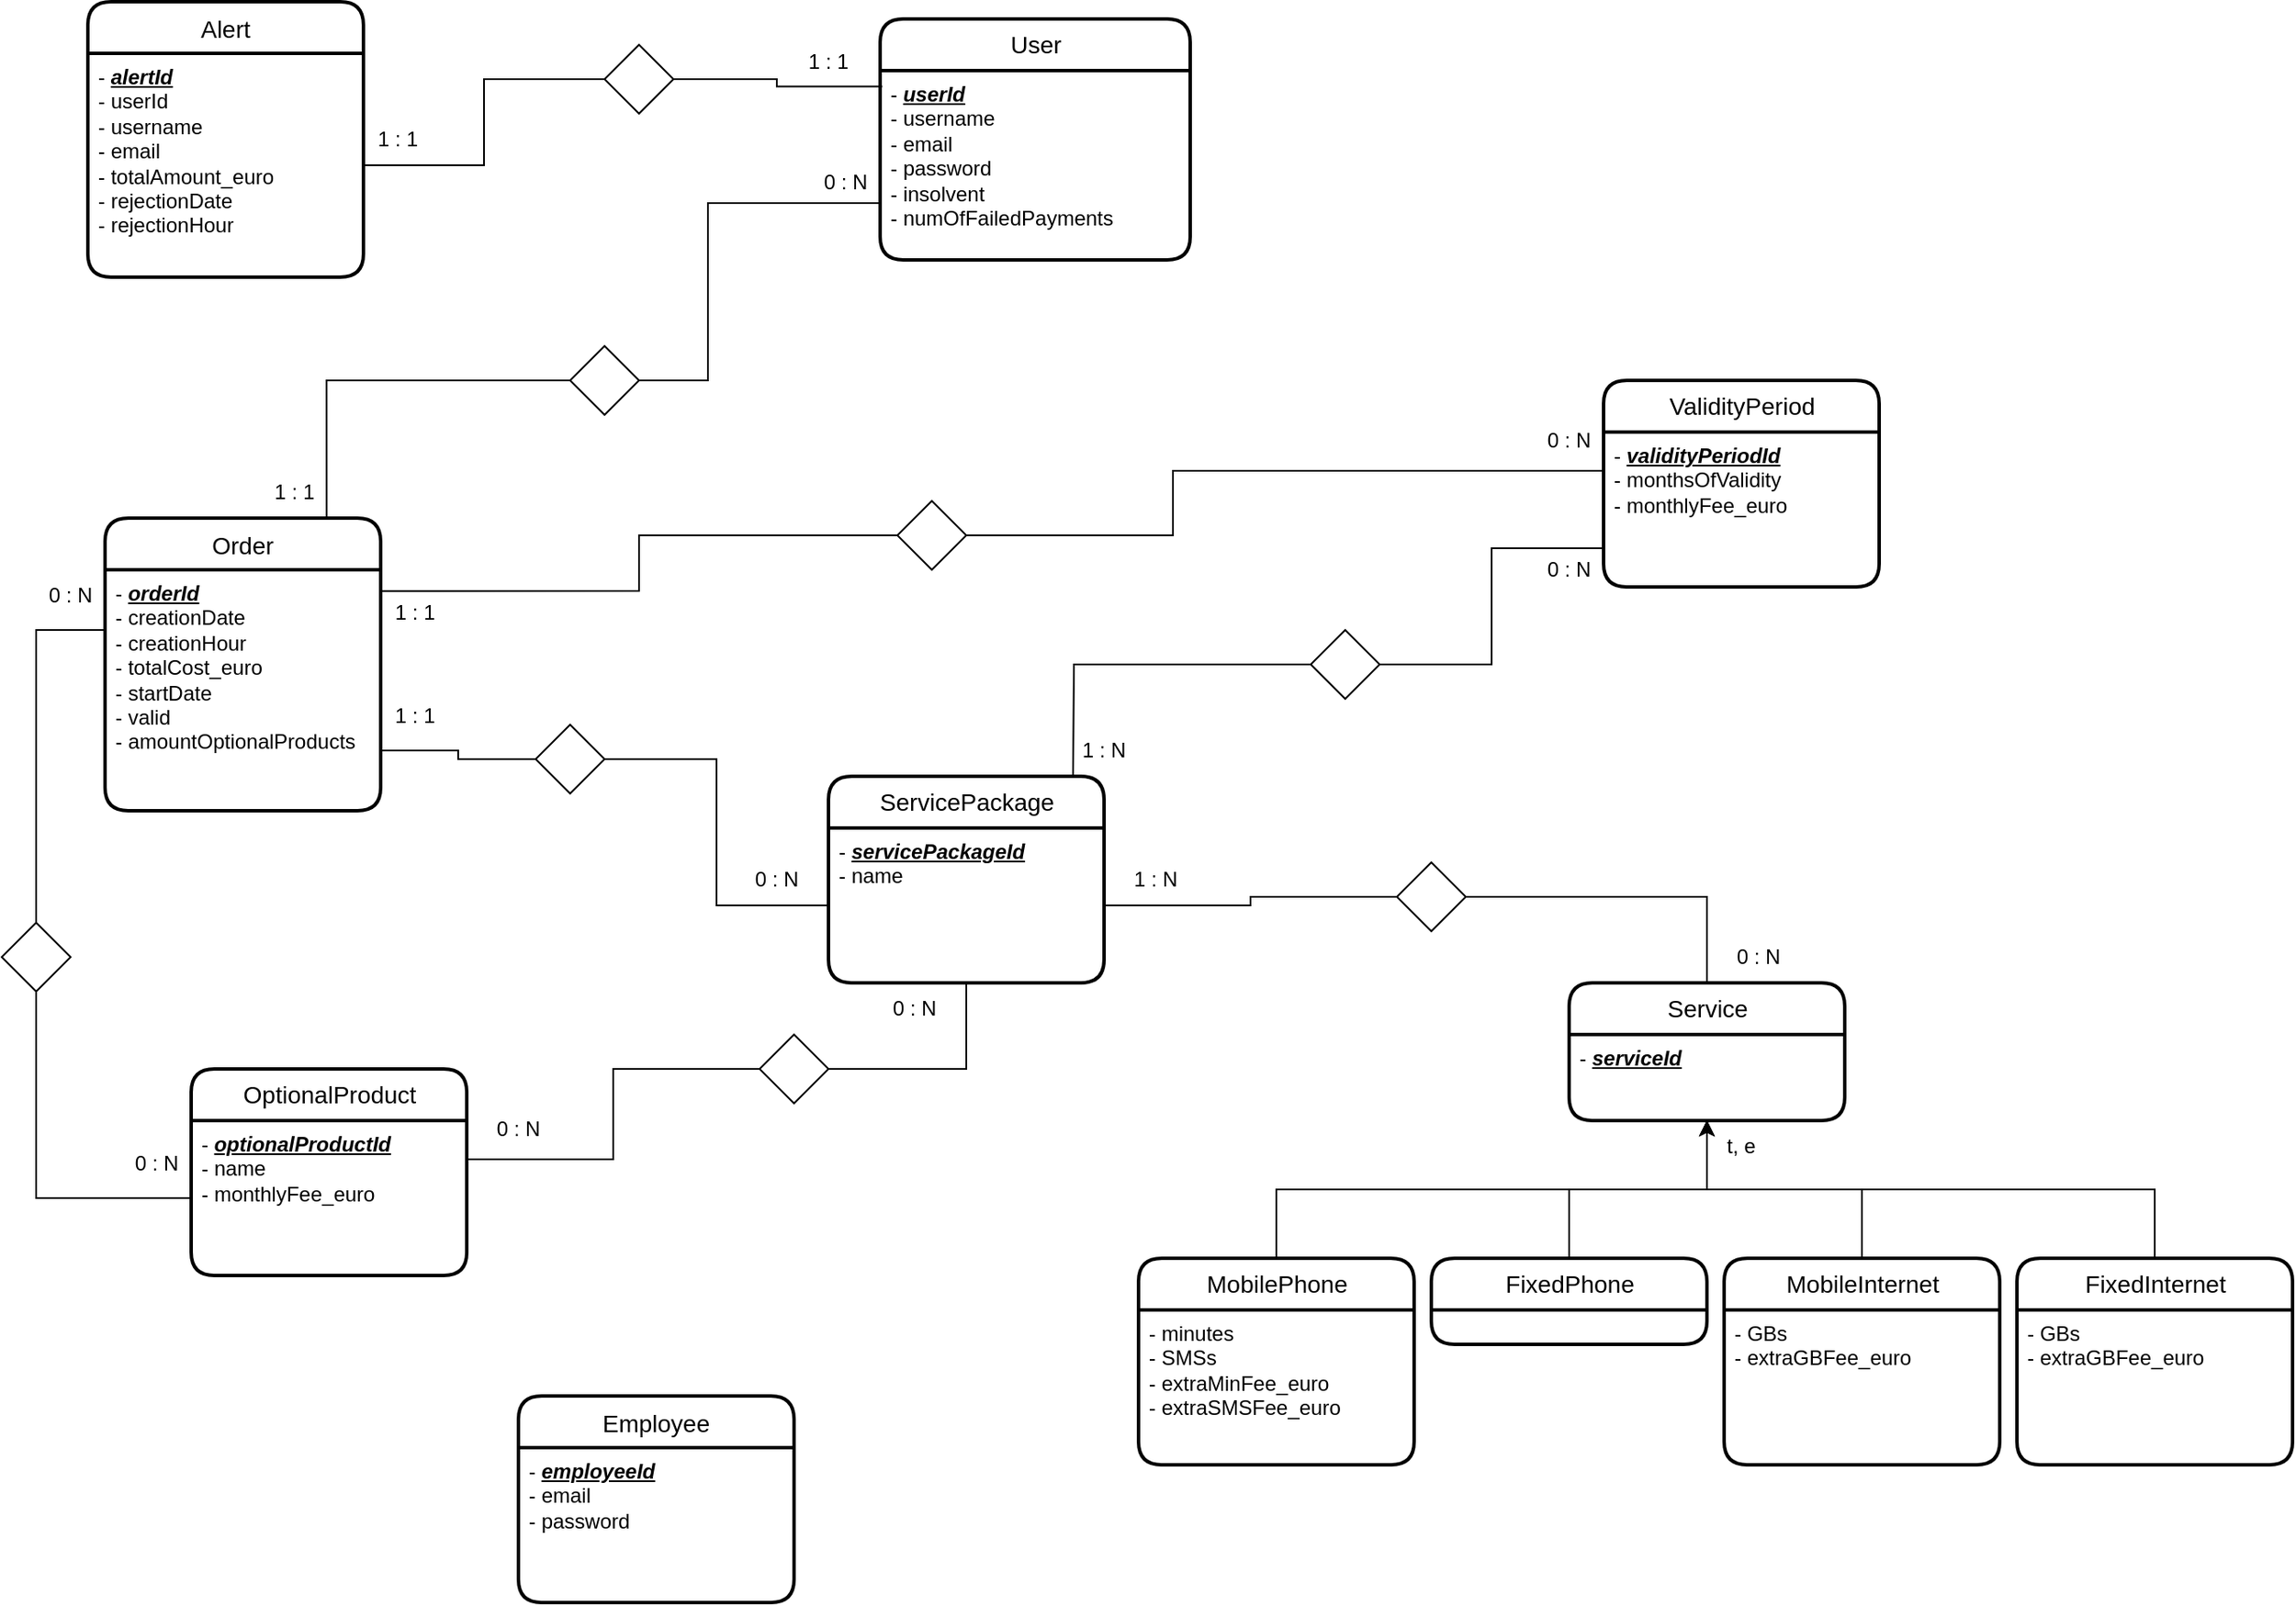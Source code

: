 <mxfile version="15.7.3" type="device"><diagram id="1JHp6Zmeb3YVJ_ecSYcz" name="Page-1"><mxGraphModel dx="1221" dy="764" grid="1" gridSize="10" guides="1" tooltips="1" connect="1" arrows="1" fold="1" page="1" pageScale="1" pageWidth="827" pageHeight="1169" math="0" shadow="0"><root><mxCell id="0"/><mxCell id="1" parent="0"/><mxCell id="rx8PeYi6CMvU8-Lor4Yh-1" value="User" style="swimlane;childLayout=stackLayout;horizontal=1;startSize=30;horizontalStack=0;rounded=1;fontSize=14;fontStyle=0;strokeWidth=2;resizeParent=0;resizeLast=1;shadow=0;dashed=0;align=center;html=1;" parent="1" vertex="1"><mxGeometry x="1060" y="100" width="180" height="140" as="geometry"/></mxCell><mxCell id="rx8PeYi6CMvU8-Lor4Yh-2" value="- &lt;b&gt;&lt;i&gt;&lt;u&gt;userId&lt;/u&gt;&lt;/i&gt;&lt;/b&gt;&lt;br&gt;- username&lt;br&gt;- email&lt;br&gt;- password&lt;br&gt;- insolvent&lt;br&gt;- numOfFailedPayments" style="align=left;strokeColor=none;fillColor=none;spacingLeft=4;fontSize=12;verticalAlign=top;resizable=0;rotatable=0;part=1;html=1;" parent="rx8PeYi6CMvU8-Lor4Yh-1" vertex="1"><mxGeometry y="30" width="180" height="110" as="geometry"/></mxCell><mxCell id="rx8PeYi6CMvU8-Lor4Yh-3" value="ServicePackage" style="swimlane;childLayout=stackLayout;horizontal=1;startSize=30;horizontalStack=0;rounded=1;fontSize=14;fontStyle=0;strokeWidth=2;resizeParent=0;resizeLast=1;shadow=0;dashed=0;align=center;html=1;" parent="1" vertex="1"><mxGeometry x="1030" y="540" width="160" height="120" as="geometry"/></mxCell><mxCell id="rx8PeYi6CMvU8-Lor4Yh-4" value="- &lt;b&gt;&lt;i&gt;&lt;u&gt;servicePackageId&lt;/u&gt;&lt;/i&gt;&lt;/b&gt;&lt;br&gt;- name" style="align=left;strokeColor=none;fillColor=none;spacingLeft=4;fontSize=12;verticalAlign=top;resizable=0;rotatable=0;part=1;html=1;" parent="rx8PeYi6CMvU8-Lor4Yh-3" vertex="1"><mxGeometry y="30" width="160" height="90" as="geometry"/></mxCell><mxCell id="rx8PeYi6CMvU8-Lor4Yh-5" style="edgeStyle=orthogonalEdgeStyle;rounded=0;orthogonalLoop=1;jettySize=auto;html=1;exitX=0.5;exitY=0;exitDx=0;exitDy=0;entryX=0.5;entryY=1;entryDx=0;entryDy=0;" parent="1" source="rx8PeYi6CMvU8-Lor4Yh-6" target="rx8PeYi6CMvU8-Lor4Yh-23" edge="1"><mxGeometry relative="1" as="geometry"><mxPoint x="1540" y="750" as="targetPoint"/></mxGeometry></mxCell><mxCell id="rx8PeYi6CMvU8-Lor4Yh-6" value="MobilePhone" style="swimlane;childLayout=stackLayout;horizontal=1;startSize=30;horizontalStack=0;rounded=1;fontSize=14;fontStyle=0;strokeWidth=2;resizeParent=0;resizeLast=1;shadow=0;dashed=0;align=center;html=1;" parent="1" vertex="1"><mxGeometry x="1210" y="820" width="160" height="120" as="geometry"/></mxCell><mxCell id="rx8PeYi6CMvU8-Lor4Yh-7" value="- minutes&lt;br&gt;- SMSs&lt;br&gt;- extraMinFee_euro&lt;br&gt;- extraSMSFee_euro" style="align=left;strokeColor=none;fillColor=none;spacingLeft=4;fontSize=12;verticalAlign=top;resizable=0;rotatable=0;part=1;html=1;" parent="rx8PeYi6CMvU8-Lor4Yh-6" vertex="1"><mxGeometry y="30" width="160" height="90" as="geometry"/></mxCell><mxCell id="rx8PeYi6CMvU8-Lor4Yh-8" style="edgeStyle=orthogonalEdgeStyle;rounded=0;orthogonalLoop=1;jettySize=auto;html=1;exitX=0.5;exitY=0;exitDx=0;exitDy=0;entryX=0.5;entryY=1;entryDx=0;entryDy=0;" parent="1" source="rx8PeYi6CMvU8-Lor4Yh-9" target="rx8PeYi6CMvU8-Lor4Yh-23" edge="1"><mxGeometry relative="1" as="geometry"><mxPoint x="1540" y="750" as="targetPoint"/></mxGeometry></mxCell><mxCell id="rx8PeYi6CMvU8-Lor4Yh-9" value="MobileInternet" style="swimlane;childLayout=stackLayout;horizontal=1;startSize=30;horizontalStack=0;rounded=1;fontSize=14;fontStyle=0;strokeWidth=2;resizeParent=0;resizeLast=1;shadow=0;dashed=0;align=center;html=1;" parent="1" vertex="1"><mxGeometry x="1550" y="820" width="160" height="120" as="geometry"/></mxCell><mxCell id="rx8PeYi6CMvU8-Lor4Yh-10" value="- GBs&lt;br&gt;- extraGBFee_euro" style="align=left;strokeColor=none;fillColor=none;spacingLeft=4;fontSize=12;verticalAlign=top;resizable=0;rotatable=0;part=1;html=1;" parent="rx8PeYi6CMvU8-Lor4Yh-9" vertex="1"><mxGeometry y="30" width="160" height="90" as="geometry"/></mxCell><mxCell id="rx8PeYi6CMvU8-Lor4Yh-11" style="edgeStyle=orthogonalEdgeStyle;rounded=0;orthogonalLoop=1;jettySize=auto;html=1;exitX=0.5;exitY=0;exitDx=0;exitDy=0;entryX=0.5;entryY=1;entryDx=0;entryDy=0;" parent="1" source="rx8PeYi6CMvU8-Lor4Yh-12" target="rx8PeYi6CMvU8-Lor4Yh-23" edge="1"><mxGeometry relative="1" as="geometry"><mxPoint x="1540" y="750" as="targetPoint"/></mxGeometry></mxCell><mxCell id="rx8PeYi6CMvU8-Lor4Yh-12" value="FixedInternet" style="swimlane;childLayout=stackLayout;horizontal=1;startSize=30;horizontalStack=0;rounded=1;fontSize=14;fontStyle=0;strokeWidth=2;resizeParent=0;resizeLast=1;shadow=0;dashed=0;align=center;html=1;" parent="1" vertex="1"><mxGeometry x="1720" y="820" width="160" height="120" as="geometry"/></mxCell><mxCell id="rx8PeYi6CMvU8-Lor4Yh-13" value="- GBs&#10;- extraGBFee_euro" style="align=left;strokeColor=none;fillColor=none;spacingLeft=4;fontSize=12;verticalAlign=top;resizable=0;rotatable=0;part=1;" parent="rx8PeYi6CMvU8-Lor4Yh-12" vertex="1"><mxGeometry y="30" width="160" height="90" as="geometry"/></mxCell><mxCell id="rx8PeYi6CMvU8-Lor4Yh-14" style="edgeStyle=orthogonalEdgeStyle;rounded=0;orthogonalLoop=1;jettySize=auto;html=1;exitX=0.5;exitY=0;exitDx=0;exitDy=0;entryX=0.5;entryY=1;entryDx=0;entryDy=0;" parent="1" source="rx8PeYi6CMvU8-Lor4Yh-15" target="rx8PeYi6CMvU8-Lor4Yh-23" edge="1"><mxGeometry relative="1" as="geometry"><mxPoint x="1540" y="750" as="targetPoint"/></mxGeometry></mxCell><mxCell id="rx8PeYi6CMvU8-Lor4Yh-15" value="FixedPhone" style="swimlane;childLayout=stackLayout;horizontal=1;startSize=30;horizontalStack=0;rounded=1;fontSize=14;fontStyle=0;strokeWidth=2;resizeParent=0;resizeLast=1;shadow=0;dashed=0;align=center;html=1;" parent="1" vertex="1"><mxGeometry x="1380" y="820" width="160" height="50" as="geometry"/></mxCell><mxCell id="rx8PeYi6CMvU8-Lor4Yh-16" value="OptionalProduct" style="swimlane;childLayout=stackLayout;horizontal=1;startSize=30;horizontalStack=0;rounded=1;fontSize=14;fontStyle=0;strokeWidth=2;resizeParent=0;resizeLast=1;shadow=0;dashed=0;align=center;html=1;" parent="1" vertex="1"><mxGeometry x="660" y="710" width="160" height="120" as="geometry"/></mxCell><mxCell id="rx8PeYi6CMvU8-Lor4Yh-17" value="- &lt;b&gt;&lt;i&gt;&lt;u&gt;optionalProductId&lt;/u&gt;&lt;/i&gt;&lt;/b&gt;&lt;br&gt;- name&lt;br&gt;- monthlyFee_euro" style="align=left;strokeColor=none;fillColor=none;spacingLeft=4;fontSize=12;verticalAlign=top;resizable=0;rotatable=0;part=1;html=1;" parent="rx8PeYi6CMvU8-Lor4Yh-16" vertex="1"><mxGeometry y="30" width="160" height="90" as="geometry"/></mxCell><mxCell id="rx8PeYi6CMvU8-Lor4Yh-18" value="Order" style="swimlane;childLayout=stackLayout;horizontal=1;startSize=30;horizontalStack=0;rounded=1;fontSize=14;fontStyle=0;strokeWidth=2;resizeParent=0;resizeLast=1;shadow=0;dashed=0;align=center;" parent="1" vertex="1"><mxGeometry x="610" y="390" width="160" height="170" as="geometry"/></mxCell><mxCell id="rx8PeYi6CMvU8-Lor4Yh-19" value="- &lt;u&gt;&lt;b&gt;&lt;i&gt;orderId&lt;/i&gt;&lt;/b&gt;&lt;/u&gt;&lt;br&gt;- creationDate&lt;br&gt;- creationHour&lt;br&gt;- totalCost_euro&lt;br&gt;- startDate&lt;br&gt;- valid&lt;br&gt;- amountOptionalProducts" style="align=left;strokeColor=none;fillColor=none;spacingLeft=4;fontSize=12;verticalAlign=top;resizable=0;rotatable=0;part=1;fontStyle=0;html=1;" parent="rx8PeYi6CMvU8-Lor4Yh-18" vertex="1"><mxGeometry y="30" width="160" height="140" as="geometry"/></mxCell><mxCell id="rx8PeYi6CMvU8-Lor4Yh-20" value="Alert" style="swimlane;childLayout=stackLayout;horizontal=1;startSize=30;horizontalStack=0;rounded=1;fontSize=14;fontStyle=0;strokeWidth=2;resizeParent=0;resizeLast=1;shadow=0;dashed=0;align=center;" parent="1" vertex="1"><mxGeometry x="600" y="90" width="160" height="160" as="geometry"/></mxCell><mxCell id="rx8PeYi6CMvU8-Lor4Yh-21" value="- &lt;b&gt;&lt;i&gt;&lt;u&gt;alertId&lt;br&gt;&lt;/u&gt;&lt;/i&gt;&lt;/b&gt;- userId&lt;br&gt;- username&lt;br&gt;- email&lt;br&gt;- totalAmount_euro&lt;br&gt;- rejectionDate&lt;br&gt;- rejectionHour" style="align=left;strokeColor=none;fillColor=none;spacingLeft=4;fontSize=12;verticalAlign=top;resizable=0;rotatable=0;part=1;html=1;" parent="rx8PeYi6CMvU8-Lor4Yh-20" vertex="1"><mxGeometry y="30" width="160" height="130" as="geometry"/></mxCell><mxCell id="rx8PeYi6CMvU8-Lor4Yh-22" value="Service" style="swimlane;childLayout=stackLayout;horizontal=1;startSize=30;horizontalStack=0;rounded=1;fontSize=14;fontStyle=0;strokeWidth=2;resizeParent=0;resizeLast=1;shadow=0;dashed=0;align=center;html=1;" parent="1" vertex="1"><mxGeometry x="1460" y="660" width="160" height="80" as="geometry"/></mxCell><mxCell id="rx8PeYi6CMvU8-Lor4Yh-23" value="- &lt;b&gt;&lt;i&gt;&lt;u&gt;serviceId&lt;/u&gt;&lt;/i&gt;&lt;/b&gt;" style="align=left;strokeColor=none;fillColor=none;spacingLeft=4;fontSize=12;verticalAlign=top;resizable=0;rotatable=0;part=1;html=1;" parent="rx8PeYi6CMvU8-Lor4Yh-22" vertex="1"><mxGeometry y="30" width="160" height="50" as="geometry"/></mxCell><mxCell id="rx8PeYi6CMvU8-Lor4Yh-24" style="edgeStyle=orthogonalEdgeStyle;rounded=0;orthogonalLoop=1;jettySize=auto;html=1;exitX=1;exitY=0.5;exitDx=0;exitDy=0;entryX=0;entryY=0.5;entryDx=0;entryDy=0;endArrow=none;endFill=0;" parent="1" source="rx8PeYi6CMvU8-Lor4Yh-25" target="rx8PeYi6CMvU8-Lor4Yh-4" edge="1"><mxGeometry relative="1" as="geometry"/></mxCell><mxCell id="rx8PeYi6CMvU8-Lor4Yh-25" value="" style="shape=rhombus;perimeter=rhombusPerimeter;whiteSpace=wrap;html=1;align=center;" parent="1" vertex="1"><mxGeometry x="860" y="510" width="40" height="40" as="geometry"/></mxCell><mxCell id="rx8PeYi6CMvU8-Lor4Yh-27" style="edgeStyle=orthogonalEdgeStyle;rounded=0;orthogonalLoop=1;jettySize=auto;html=1;exitX=1;exitY=0.5;exitDx=0;exitDy=0;entryX=0;entryY=0.86;entryDx=0;entryDy=0;endArrow=none;endFill=0;entryPerimeter=0;" parent="1" source="rx8PeYi6CMvU8-Lor4Yh-28" target="rx8PeYi6CMvU8-Lor4Yh-2" edge="1"><mxGeometry relative="1" as="geometry"><Array as="points"><mxPoint x="960" y="310"/><mxPoint x="960" y="207"/></Array></mxGeometry></mxCell><mxCell id="4NemkrpqEAKJk05Ny1fC-1" style="edgeStyle=orthogonalEdgeStyle;rounded=0;orthogonalLoop=1;jettySize=auto;html=1;exitX=0;exitY=0.5;exitDx=0;exitDy=0;entryX=0.804;entryY=0.001;entryDx=0;entryDy=0;entryPerimeter=0;endArrow=none;endFill=0;" parent="1" source="rx8PeYi6CMvU8-Lor4Yh-28" target="rx8PeYi6CMvU8-Lor4Yh-18" edge="1"><mxGeometry relative="1" as="geometry"><mxPoint x="840.0" y="410.286" as="targetPoint"/></mxGeometry></mxCell><mxCell id="rx8PeYi6CMvU8-Lor4Yh-28" value="" style="shape=rhombus;perimeter=rhombusPerimeter;whiteSpace=wrap;html=1;align=center;" parent="1" vertex="1"><mxGeometry x="880" y="290" width="40" height="40" as="geometry"/></mxCell><mxCell id="rx8PeYi6CMvU8-Lor4Yh-29" style="edgeStyle=orthogonalEdgeStyle;rounded=0;orthogonalLoop=1;jettySize=auto;html=1;exitX=1;exitY=0.75;exitDx=0;exitDy=0;entryX=0;entryY=0.5;entryDx=0;entryDy=0;endArrow=none;endFill=0;" parent="1" source="rx8PeYi6CMvU8-Lor4Yh-19" target="rx8PeYi6CMvU8-Lor4Yh-25" edge="1"><mxGeometry relative="1" as="geometry"/></mxCell><mxCell id="rx8PeYi6CMvU8-Lor4Yh-31" style="edgeStyle=orthogonalEdgeStyle;rounded=0;orthogonalLoop=1;jettySize=auto;html=1;exitX=0;exitY=0.5;exitDx=0;exitDy=0;entryX=1;entryY=0.5;entryDx=0;entryDy=0;endArrow=none;endFill=0;" parent="1" source="rx8PeYi6CMvU8-Lor4Yh-32" target="rx8PeYi6CMvU8-Lor4Yh-21" edge="1"><mxGeometry relative="1" as="geometry"/></mxCell><mxCell id="4NemkrpqEAKJk05Ny1fC-8" style="edgeStyle=orthogonalEdgeStyle;rounded=0;orthogonalLoop=1;jettySize=auto;html=1;exitX=1;exitY=0.5;exitDx=0;exitDy=0;entryX=0.007;entryY=0.084;entryDx=0;entryDy=0;entryPerimeter=0;endArrow=none;endFill=0;" parent="1" source="rx8PeYi6CMvU8-Lor4Yh-32" target="rx8PeYi6CMvU8-Lor4Yh-2" edge="1"><mxGeometry relative="1" as="geometry"/></mxCell><mxCell id="rx8PeYi6CMvU8-Lor4Yh-32" value="" style="shape=rhombus;perimeter=rhombusPerimeter;whiteSpace=wrap;html=1;align=center;" parent="1" vertex="1"><mxGeometry x="900" y="115" width="40" height="40" as="geometry"/></mxCell><mxCell id="rx8PeYi6CMvU8-Lor4Yh-33" style="edgeStyle=orthogonalEdgeStyle;rounded=0;orthogonalLoop=1;jettySize=auto;html=1;exitX=1;exitY=0.5;exitDx=0;exitDy=0;entryX=0.5;entryY=0;entryDx=0;entryDy=0;endArrow=none;endFill=0;" parent="1" source="rx8PeYi6CMvU8-Lor4Yh-34" target="rx8PeYi6CMvU8-Lor4Yh-22" edge="1"><mxGeometry relative="1" as="geometry"/></mxCell><mxCell id="rx8PeYi6CMvU8-Lor4Yh-34" value="" style="shape=rhombus;perimeter=rhombusPerimeter;whiteSpace=wrap;html=1;align=center;" parent="1" vertex="1"><mxGeometry x="1360" y="590" width="40" height="40" as="geometry"/></mxCell><mxCell id="rx8PeYi6CMvU8-Lor4Yh-35" style="edgeStyle=orthogonalEdgeStyle;rounded=0;orthogonalLoop=1;jettySize=auto;html=1;exitX=1;exitY=0.5;exitDx=0;exitDy=0;entryX=0;entryY=0.5;entryDx=0;entryDy=0;endArrow=none;endFill=0;" parent="1" source="rx8PeYi6CMvU8-Lor4Yh-4" target="rx8PeYi6CMvU8-Lor4Yh-34" edge="1"><mxGeometry relative="1" as="geometry"/></mxCell><mxCell id="rx8PeYi6CMvU8-Lor4Yh-36" style="edgeStyle=orthogonalEdgeStyle;rounded=0;orthogonalLoop=1;jettySize=auto;html=1;exitX=0;exitY=0.5;exitDx=0;exitDy=0;entryX=1;entryY=0.25;entryDx=0;entryDy=0;endArrow=none;endFill=0;" parent="1" source="rx8PeYi6CMvU8-Lor4Yh-37" target="rx8PeYi6CMvU8-Lor4Yh-17" edge="1"><mxGeometry relative="1" as="geometry"/></mxCell><mxCell id="rx8PeYi6CMvU8-Lor4Yh-37" value="" style="shape=rhombus;perimeter=rhombusPerimeter;whiteSpace=wrap;html=1;align=center;" parent="1" vertex="1"><mxGeometry x="990" y="690" width="40" height="40" as="geometry"/></mxCell><mxCell id="rx8PeYi6CMvU8-Lor4Yh-38" style="edgeStyle=orthogonalEdgeStyle;rounded=0;orthogonalLoop=1;jettySize=auto;html=1;exitX=0.5;exitY=1;exitDx=0;exitDy=0;entryX=1;entryY=0.5;entryDx=0;entryDy=0;endArrow=none;endFill=0;" parent="1" source="rx8PeYi6CMvU8-Lor4Yh-4" target="rx8PeYi6CMvU8-Lor4Yh-37" edge="1"><mxGeometry relative="1" as="geometry"/></mxCell><mxCell id="rx8PeYi6CMvU8-Lor4Yh-39" value="1 : N" style="text;html=1;strokeColor=none;fillColor=none;align=center;verticalAlign=middle;whiteSpace=wrap;rounded=0;" parent="1" vertex="1"><mxGeometry x="1190" y="585" width="60" height="30" as="geometry"/></mxCell><mxCell id="rx8PeYi6CMvU8-Lor4Yh-40" value="0 : N" style="text;html=1;strokeColor=none;fillColor=none;align=center;verticalAlign=middle;whiteSpace=wrap;rounded=0;" parent="1" vertex="1"><mxGeometry x="1540" y="630" width="60" height="30" as="geometry"/></mxCell><mxCell id="rx8PeYi6CMvU8-Lor4Yh-41" value="0&amp;nbsp;: N" style="text;html=1;strokeColor=none;fillColor=none;align=center;verticalAlign=middle;whiteSpace=wrap;rounded=0;" parent="1" vertex="1"><mxGeometry x="1050" y="660" width="60" height="30" as="geometry"/></mxCell><mxCell id="rx8PeYi6CMvU8-Lor4Yh-42" value="0 : N" style="text;html=1;strokeColor=none;fillColor=none;align=center;verticalAlign=middle;whiteSpace=wrap;rounded=0;" parent="1" vertex="1"><mxGeometry x="820" y="730" width="60" height="30" as="geometry"/></mxCell><mxCell id="rx8PeYi6CMvU8-Lor4Yh-43" value="0 : N" style="text;html=1;strokeColor=none;fillColor=none;align=center;verticalAlign=middle;whiteSpace=wrap;rounded=0;" parent="1" vertex="1"><mxGeometry x="970" y="585" width="60" height="30" as="geometry"/></mxCell><mxCell id="rx8PeYi6CMvU8-Lor4Yh-44" value="0 : N" style="text;html=1;strokeColor=none;fillColor=none;align=center;verticalAlign=middle;whiteSpace=wrap;rounded=0;" parent="1" vertex="1"><mxGeometry x="1010" y="180" width="60" height="30" as="geometry"/></mxCell><mxCell id="rx8PeYi6CMvU8-Lor4Yh-45" value="1 : 1" style="text;html=1;strokeColor=none;fillColor=none;align=center;verticalAlign=middle;whiteSpace=wrap;rounded=0;" parent="1" vertex="1"><mxGeometry x="690" y="360" width="60" height="30" as="geometry"/></mxCell><mxCell id="rx8PeYi6CMvU8-Lor4Yh-46" value="1 : 1" style="text;html=1;strokeColor=none;fillColor=none;align=center;verticalAlign=middle;whiteSpace=wrap;rounded=0;" parent="1" vertex="1"><mxGeometry x="760" y="490" width="60" height="30" as="geometry"/></mxCell><mxCell id="rx8PeYi6CMvU8-Lor4Yh-47" value="1 : 1" style="text;html=1;strokeColor=none;fillColor=none;align=center;verticalAlign=middle;whiteSpace=wrap;rounded=0;" parent="1" vertex="1"><mxGeometry x="1000" y="110" width="60" height="30" as="geometry"/></mxCell><mxCell id="rx8PeYi6CMvU8-Lor4Yh-48" value="1 : 1" style="text;html=1;strokeColor=none;fillColor=none;align=center;verticalAlign=middle;whiteSpace=wrap;rounded=0;" parent="1" vertex="1"><mxGeometry x="750" y="155" width="60" height="30" as="geometry"/></mxCell><mxCell id="rx8PeYi6CMvU8-Lor4Yh-49" value="t, e" style="text;html=1;strokeColor=none;fillColor=none;align=center;verticalAlign=middle;whiteSpace=wrap;rounded=0;" parent="1" vertex="1"><mxGeometry x="1530" y="740" width="60" height="30" as="geometry"/></mxCell><mxCell id="QskgzpxiEOK7Wz0FMdVF-1" value="Employee" style="swimlane;childLayout=stackLayout;horizontal=1;startSize=30;horizontalStack=0;rounded=1;fontSize=14;fontStyle=0;strokeWidth=2;resizeParent=0;resizeLast=1;shadow=0;dashed=0;align=center;" parent="1" vertex="1"><mxGeometry x="850" y="900" width="160" height="120" as="geometry"/></mxCell><mxCell id="QskgzpxiEOK7Wz0FMdVF-2" value="- &lt;u&gt;&lt;b&gt;&lt;i&gt;employeeId&lt;/i&gt;&lt;/b&gt;&lt;/u&gt;&lt;br&gt;- email&lt;br&gt;- password" style="align=left;strokeColor=none;fillColor=none;spacingLeft=4;fontSize=12;verticalAlign=top;resizable=0;rotatable=0;part=1;fontStyle=0;html=1;" parent="QskgzpxiEOK7Wz0FMdVF-1" vertex="1"><mxGeometry y="30" width="160" height="90" as="geometry"/></mxCell><mxCell id="23oUEPeVI042LBqp_1i7-2" style="edgeStyle=orthogonalEdgeStyle;rounded=0;orthogonalLoop=1;jettySize=auto;html=1;exitX=0.5;exitY=1;exitDx=0;exitDy=0;entryX=0;entryY=0.5;entryDx=0;entryDy=0;endArrow=none;endFill=0;" parent="1" source="23oUEPeVI042LBqp_1i7-1" target="rx8PeYi6CMvU8-Lor4Yh-17" edge="1"><mxGeometry relative="1" as="geometry"/></mxCell><mxCell id="23oUEPeVI042LBqp_1i7-3" style="edgeStyle=orthogonalEdgeStyle;rounded=0;orthogonalLoop=1;jettySize=auto;html=1;exitX=0.5;exitY=0;exitDx=0;exitDy=0;entryX=0;entryY=0.25;entryDx=0;entryDy=0;endArrow=none;endFill=0;" parent="1" source="23oUEPeVI042LBqp_1i7-1" target="rx8PeYi6CMvU8-Lor4Yh-19" edge="1"><mxGeometry relative="1" as="geometry"/></mxCell><mxCell id="23oUEPeVI042LBqp_1i7-1" value="" style="shape=rhombus;perimeter=rhombusPerimeter;whiteSpace=wrap;html=1;align=center;" parent="1" vertex="1"><mxGeometry x="550" y="625" width="40" height="40" as="geometry"/></mxCell><mxCell id="23oUEPeVI042LBqp_1i7-4" value="0 : N" style="text;html=1;strokeColor=none;fillColor=none;align=center;verticalAlign=middle;whiteSpace=wrap;rounded=0;" parent="1" vertex="1"><mxGeometry x="610" y="750" width="60" height="30" as="geometry"/></mxCell><mxCell id="23oUEPeVI042LBqp_1i7-5" value="0 : N" style="text;html=1;strokeColor=none;fillColor=none;align=center;verticalAlign=middle;whiteSpace=wrap;rounded=0;" parent="1" vertex="1"><mxGeometry x="560" y="420" width="60" height="30" as="geometry"/></mxCell><mxCell id="csB1vVp5yD1G2iPDza57-2" value="ValidityPeriod" style="swimlane;childLayout=stackLayout;horizontal=1;startSize=30;horizontalStack=0;rounded=1;fontSize=14;fontStyle=0;strokeWidth=2;resizeParent=0;resizeLast=1;shadow=0;dashed=0;align=center;html=1;" parent="1" vertex="1"><mxGeometry x="1480" y="310" width="160" height="120" as="geometry"/></mxCell><mxCell id="csB1vVp5yD1G2iPDza57-3" value="- &lt;b&gt;&lt;i&gt;&lt;u&gt;validityPeriodId&lt;/u&gt;&lt;/i&gt;&lt;/b&gt;&lt;br&gt;- monthsOfValidity&lt;br&gt;- monthlyFee_euro" style="align=left;strokeColor=none;fillColor=none;spacingLeft=4;fontSize=12;verticalAlign=top;resizable=0;rotatable=0;part=1;html=1;" parent="csB1vVp5yD1G2iPDza57-2" vertex="1"><mxGeometry y="30" width="160" height="90" as="geometry"/></mxCell><mxCell id="csB1vVp5yD1G2iPDza57-5" style="edgeStyle=orthogonalEdgeStyle;rounded=0;orthogonalLoop=1;jettySize=auto;html=1;exitX=1;exitY=0.5;exitDx=0;exitDy=0;entryX=0;entryY=0.75;entryDx=0;entryDy=0;endArrow=none;endFill=0;" parent="1" source="csB1vVp5yD1G2iPDza57-4" target="csB1vVp5yD1G2iPDza57-3" edge="1"><mxGeometry relative="1" as="geometry"/></mxCell><mxCell id="csB1vVp5yD1G2iPDza57-6" style="edgeStyle=orthogonalEdgeStyle;rounded=0;orthogonalLoop=1;jettySize=auto;html=1;exitX=0;exitY=0.5;exitDx=0;exitDy=0;endArrow=none;endFill=0;" parent="1" source="csB1vVp5yD1G2iPDza57-4" edge="1"><mxGeometry relative="1" as="geometry"><mxPoint x="1172" y="540" as="targetPoint"/></mxGeometry></mxCell><mxCell id="csB1vVp5yD1G2iPDza57-4" value="" style="shape=rhombus;perimeter=rhombusPerimeter;whiteSpace=wrap;html=1;align=center;" parent="1" vertex="1"><mxGeometry x="1310" y="455" width="40" height="40" as="geometry"/></mxCell><mxCell id="csB1vVp5yD1G2iPDza57-7" value="1 : N" style="text;html=1;strokeColor=none;fillColor=none;align=center;verticalAlign=middle;whiteSpace=wrap;rounded=0;" parent="1" vertex="1"><mxGeometry x="1160" y="510" width="60" height="30" as="geometry"/></mxCell><mxCell id="csB1vVp5yD1G2iPDza57-8" value="0 : N" style="text;html=1;strokeColor=none;fillColor=none;align=center;verticalAlign=middle;whiteSpace=wrap;rounded=0;" parent="1" vertex="1"><mxGeometry x="1430" y="405" width="60" height="30" as="geometry"/></mxCell><mxCell id="4NemkrpqEAKJk05Ny1fC-5" style="edgeStyle=orthogonalEdgeStyle;rounded=0;orthogonalLoop=1;jettySize=auto;html=1;exitX=1;exitY=0.5;exitDx=0;exitDy=0;entryX=0;entryY=0.25;entryDx=0;entryDy=0;endArrow=none;endFill=0;" parent="1" source="4NemkrpqEAKJk05Ny1fC-3" target="csB1vVp5yD1G2iPDza57-3" edge="1"><mxGeometry relative="1" as="geometry"><Array as="points"><mxPoint x="1230" y="400"/><mxPoint x="1230" y="362"/></Array></mxGeometry></mxCell><mxCell id="4NemkrpqEAKJk05Ny1fC-6" style="edgeStyle=orthogonalEdgeStyle;rounded=0;orthogonalLoop=1;jettySize=auto;html=1;exitX=0;exitY=0.5;exitDx=0;exitDy=0;entryX=1.004;entryY=0.088;entryDx=0;entryDy=0;entryPerimeter=0;endArrow=none;endFill=0;" parent="1" source="4NemkrpqEAKJk05Ny1fC-3" target="rx8PeYi6CMvU8-Lor4Yh-19" edge="1"><mxGeometry relative="1" as="geometry"/></mxCell><mxCell id="4NemkrpqEAKJk05Ny1fC-3" value="" style="shape=rhombus;perimeter=rhombusPerimeter;whiteSpace=wrap;html=1;align=center;" parent="1" vertex="1"><mxGeometry x="1070" y="380" width="40" height="40" as="geometry"/></mxCell><mxCell id="4NemkrpqEAKJk05Ny1fC-11" value="1 : 1" style="text;html=1;strokeColor=none;fillColor=none;align=center;verticalAlign=middle;whiteSpace=wrap;rounded=0;" parent="1" vertex="1"><mxGeometry x="760" y="430" width="60" height="30" as="geometry"/></mxCell><mxCell id="4NemkrpqEAKJk05Ny1fC-12" value="0 : N" style="text;html=1;strokeColor=none;fillColor=none;align=center;verticalAlign=middle;whiteSpace=wrap;rounded=0;" parent="1" vertex="1"><mxGeometry x="1430" y="330" width="60" height="30" as="geometry"/></mxCell></root></mxGraphModel></diagram></mxfile>